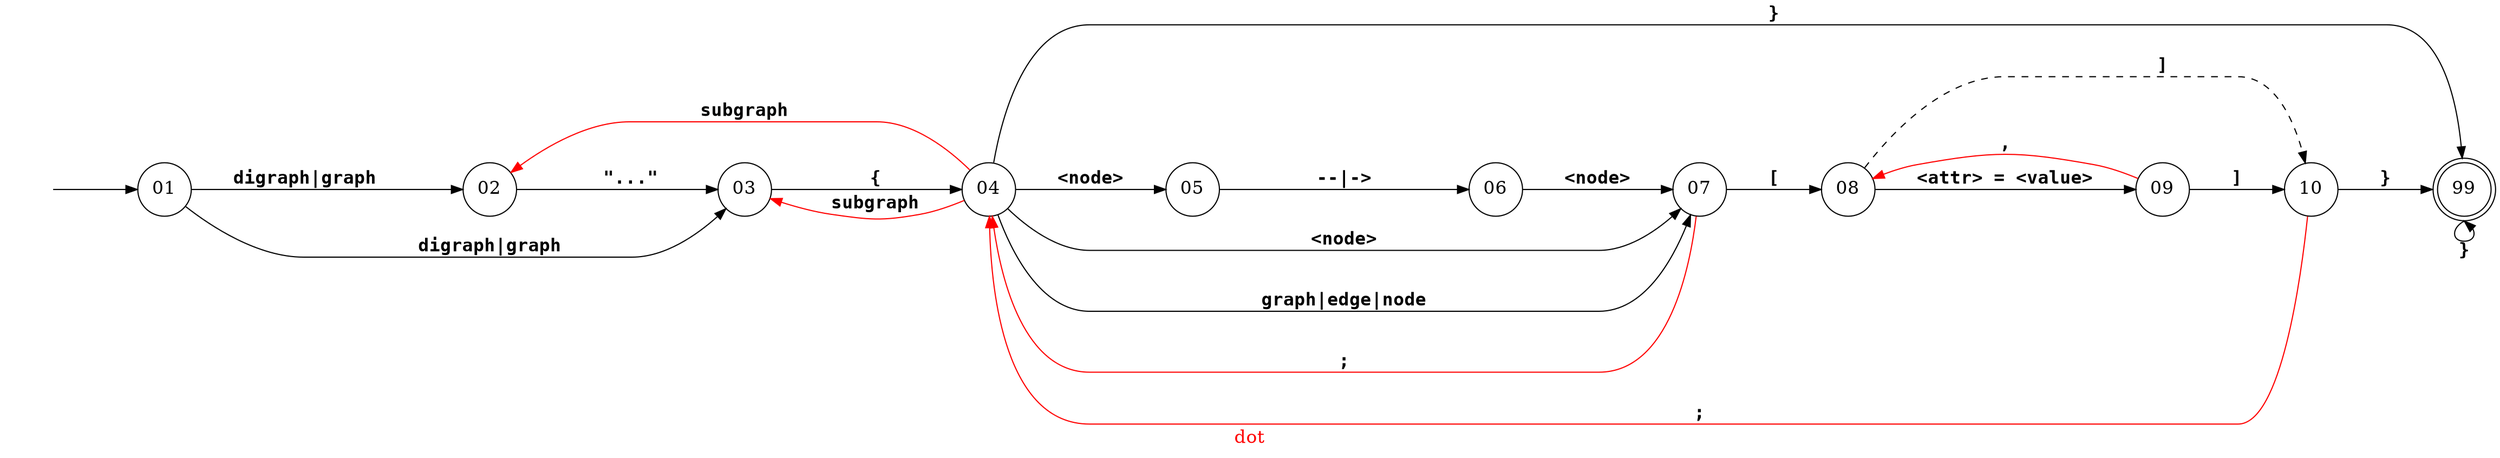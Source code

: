 // Copyright (C) 2007 - 2015 Robert Nielsen <robert@dakota.org>
//
// Licensed under the Apache License, Version 2.0 (the "License");
// you may not use this file except in compliance with the License.
// You may obtain a copy of the License at
//
//      http://www.apache.org/licenses/LICENSE-2.0
//
// Unless required by applicable law or agreed to in writing, software
// distributed under the License is distributed on an "AS IS" BASIS,
// WITHOUT WARRANTIES OR CONDITIONS OF ANY KIND, either express or implied.
// See the License for the specific language governing permissions and
// limitations under the License.

digraph "dot"
{
  graph [ rankdir = "LR",
          center = true,
          //size = "7.5,10", page = "8.5,11",
          ];
  graph [ label = "\G", fontcolor = red, fontsize = 16 ];
  node [ shape = circle, width = 0.6, fontsize = 16 ];
  //node [ label = "", width = 0.3 ]; // comment out this line if you want the node names displayed

  // on OS X/darwin it wants Courier-Bold and Courier-Oblique
  edge [ fontname = "Courier-Bold", minlen = 2, fontsize = 16, concentrate = true ];
  st [ label = "", style = invis ];
  99 [ shape = doublecircle ];
  
  st -> 01;
  01 -> 02 [ label = "digraph|graph", weight = 6 ];
  01 -> 03 [ label = "digraph|graph" ];
  02 -> 03 [ label = "\"...\"", weight = 6 ];
  03 -> 04 [ label = "{", weight = 6 ];
  04 -> 02 [ label = "subgraph", color = red ];
  04 -> 03 [ label = "subgraph", color = red ];
  04 -> 05 [ label = "<node>", weight = 6 ];
  04 -> 07 [ label = "<node>" ];
  04 -> 07 [ label = "graph|edge|node" ];
  04 -> 99 [ label = "}" ];
  05 -> 06 [ label = "--|->", weight = 6 ];
  06 -> 07 [ label = "<node>", weight = 6 ];
  07 -> 04 [ label = ";", color = red ];
  07 -> 08 [ label = "[", weight = 6 ];
  08 -> 09 [ label = "<attr> = <value>", weight = 6 ];
  08 -> 10 [ label = "]", style = dashed ];
  09 -> 08 [ label = ",", color = red ];
  09 -> 10 [ label = "]", weight = 6 ];
  10 -> 04 [ label = ";", color = red ];
  10 -> 99 [ label = "}", weight = 6 ];
  99 -> 99 [ label = "}", tailport = s, headport = s ];
}

